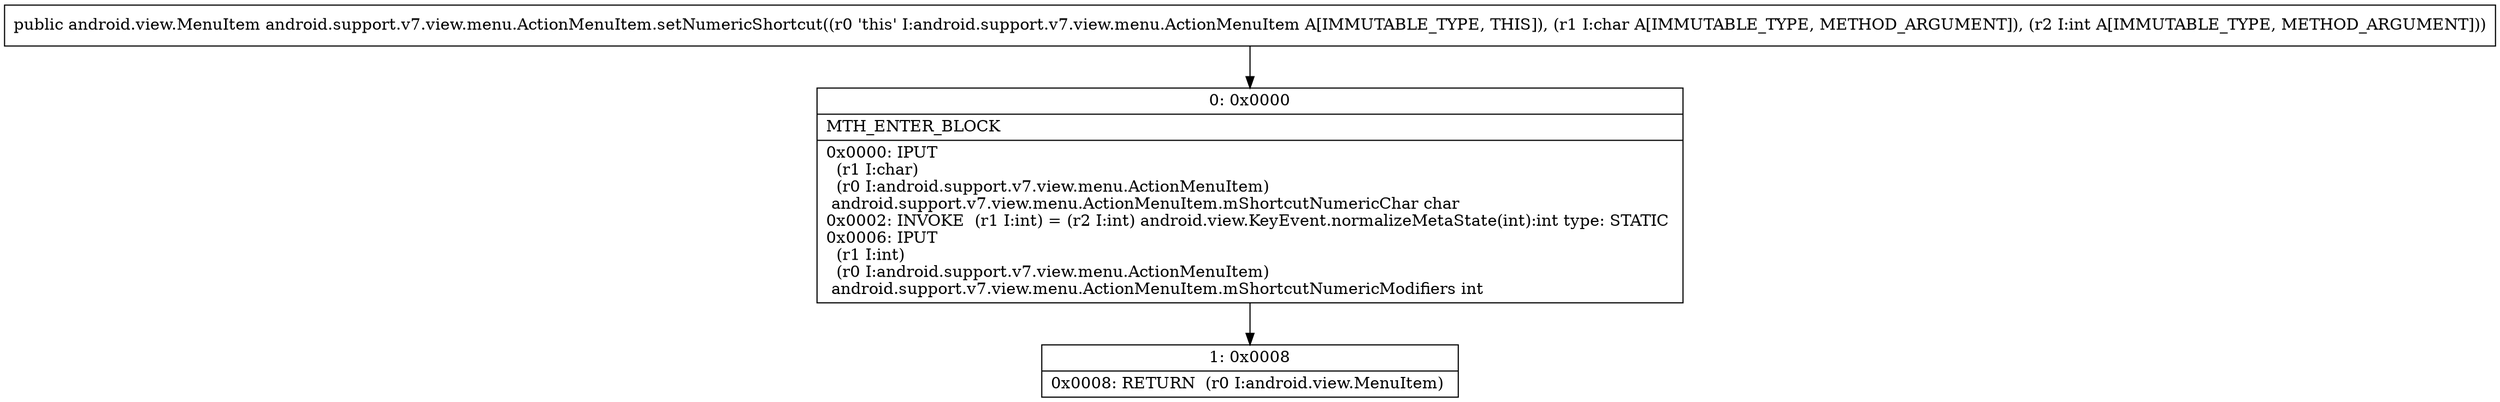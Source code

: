 digraph "CFG forandroid.support.v7.view.menu.ActionMenuItem.setNumericShortcut(CI)Landroid\/view\/MenuItem;" {
Node_0 [shape=record,label="{0\:\ 0x0000|MTH_ENTER_BLOCK\l|0x0000: IPUT  \l  (r1 I:char)\l  (r0 I:android.support.v7.view.menu.ActionMenuItem)\l android.support.v7.view.menu.ActionMenuItem.mShortcutNumericChar char \l0x0002: INVOKE  (r1 I:int) = (r2 I:int) android.view.KeyEvent.normalizeMetaState(int):int type: STATIC \l0x0006: IPUT  \l  (r1 I:int)\l  (r0 I:android.support.v7.view.menu.ActionMenuItem)\l android.support.v7.view.menu.ActionMenuItem.mShortcutNumericModifiers int \l}"];
Node_1 [shape=record,label="{1\:\ 0x0008|0x0008: RETURN  (r0 I:android.view.MenuItem) \l}"];
MethodNode[shape=record,label="{public android.view.MenuItem android.support.v7.view.menu.ActionMenuItem.setNumericShortcut((r0 'this' I:android.support.v7.view.menu.ActionMenuItem A[IMMUTABLE_TYPE, THIS]), (r1 I:char A[IMMUTABLE_TYPE, METHOD_ARGUMENT]), (r2 I:int A[IMMUTABLE_TYPE, METHOD_ARGUMENT])) }"];
MethodNode -> Node_0;
Node_0 -> Node_1;
}


